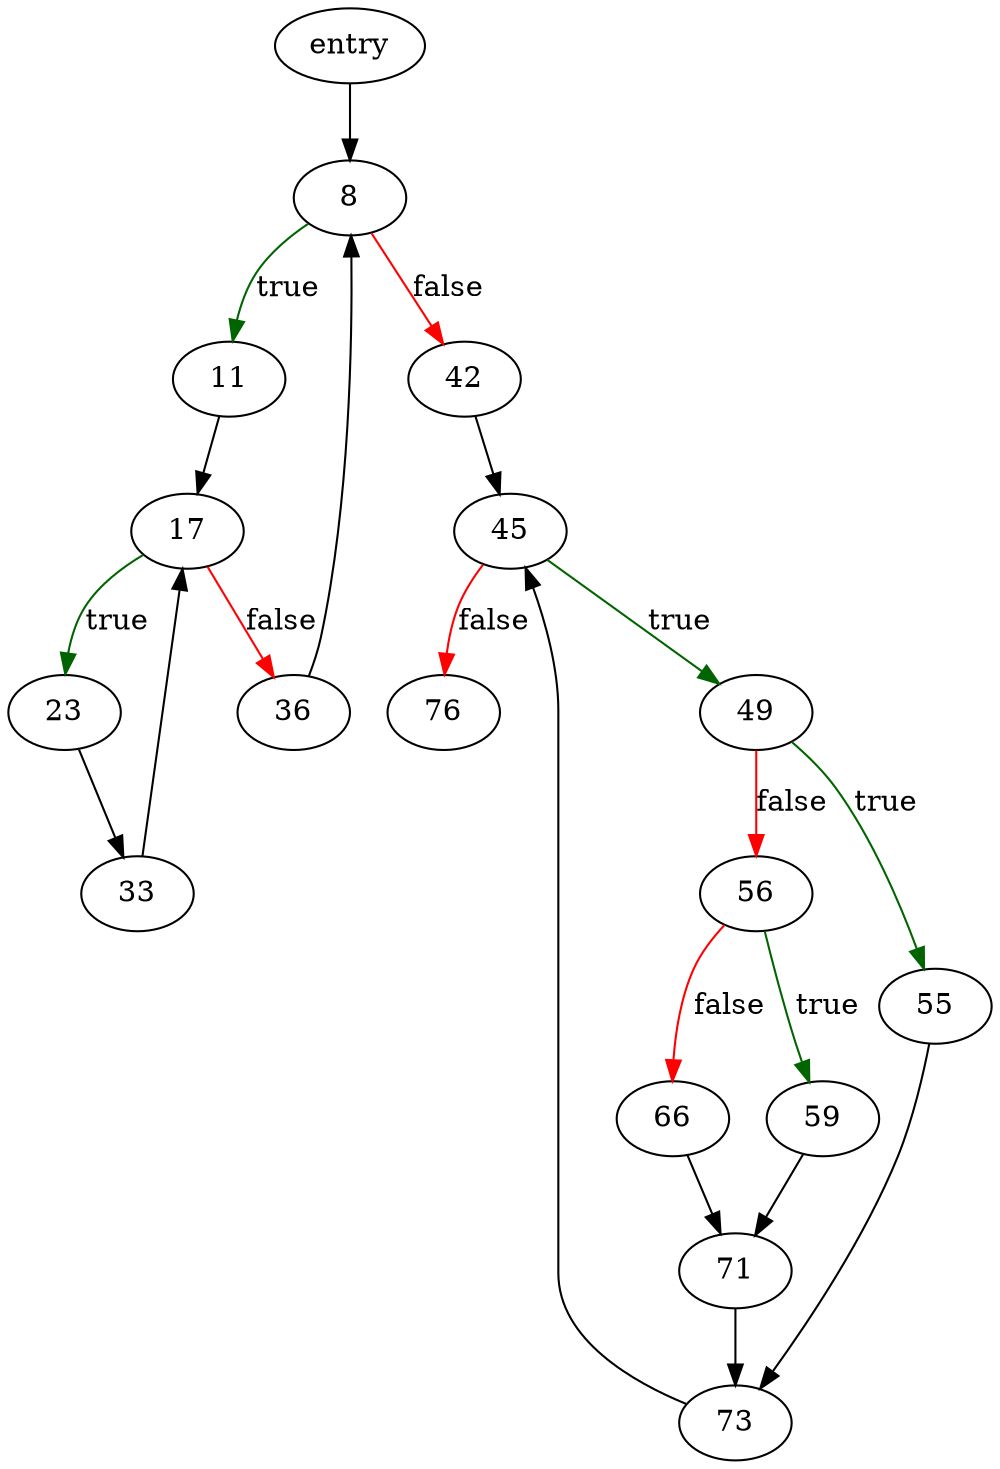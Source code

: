 digraph "rowSetEntrySort" {
	// Node definitions.
	1 [label=entry];
	8;
	11;
	17;
	23;
	33;
	36;
	42;
	45;
	49;
	55;
	56;
	59;
	66;
	71;
	73;
	76;

	// Edge definitions.
	1 -> 8;
	8 -> 11 [
		color=darkgreen
		label=true
	];
	8 -> 42 [
		color=red
		label=false
	];
	11 -> 17;
	17 -> 23 [
		color=darkgreen
		label=true
	];
	17 -> 36 [
		color=red
		label=false
	];
	23 -> 33;
	33 -> 17;
	36 -> 8;
	42 -> 45;
	45 -> 49 [
		color=darkgreen
		label=true
	];
	45 -> 76 [
		color=red
		label=false
	];
	49 -> 55 [
		color=darkgreen
		label=true
	];
	49 -> 56 [
		color=red
		label=false
	];
	55 -> 73;
	56 -> 59 [
		color=darkgreen
		label=true
	];
	56 -> 66 [
		color=red
		label=false
	];
	59 -> 71;
	66 -> 71;
	71 -> 73;
	73 -> 45;
}